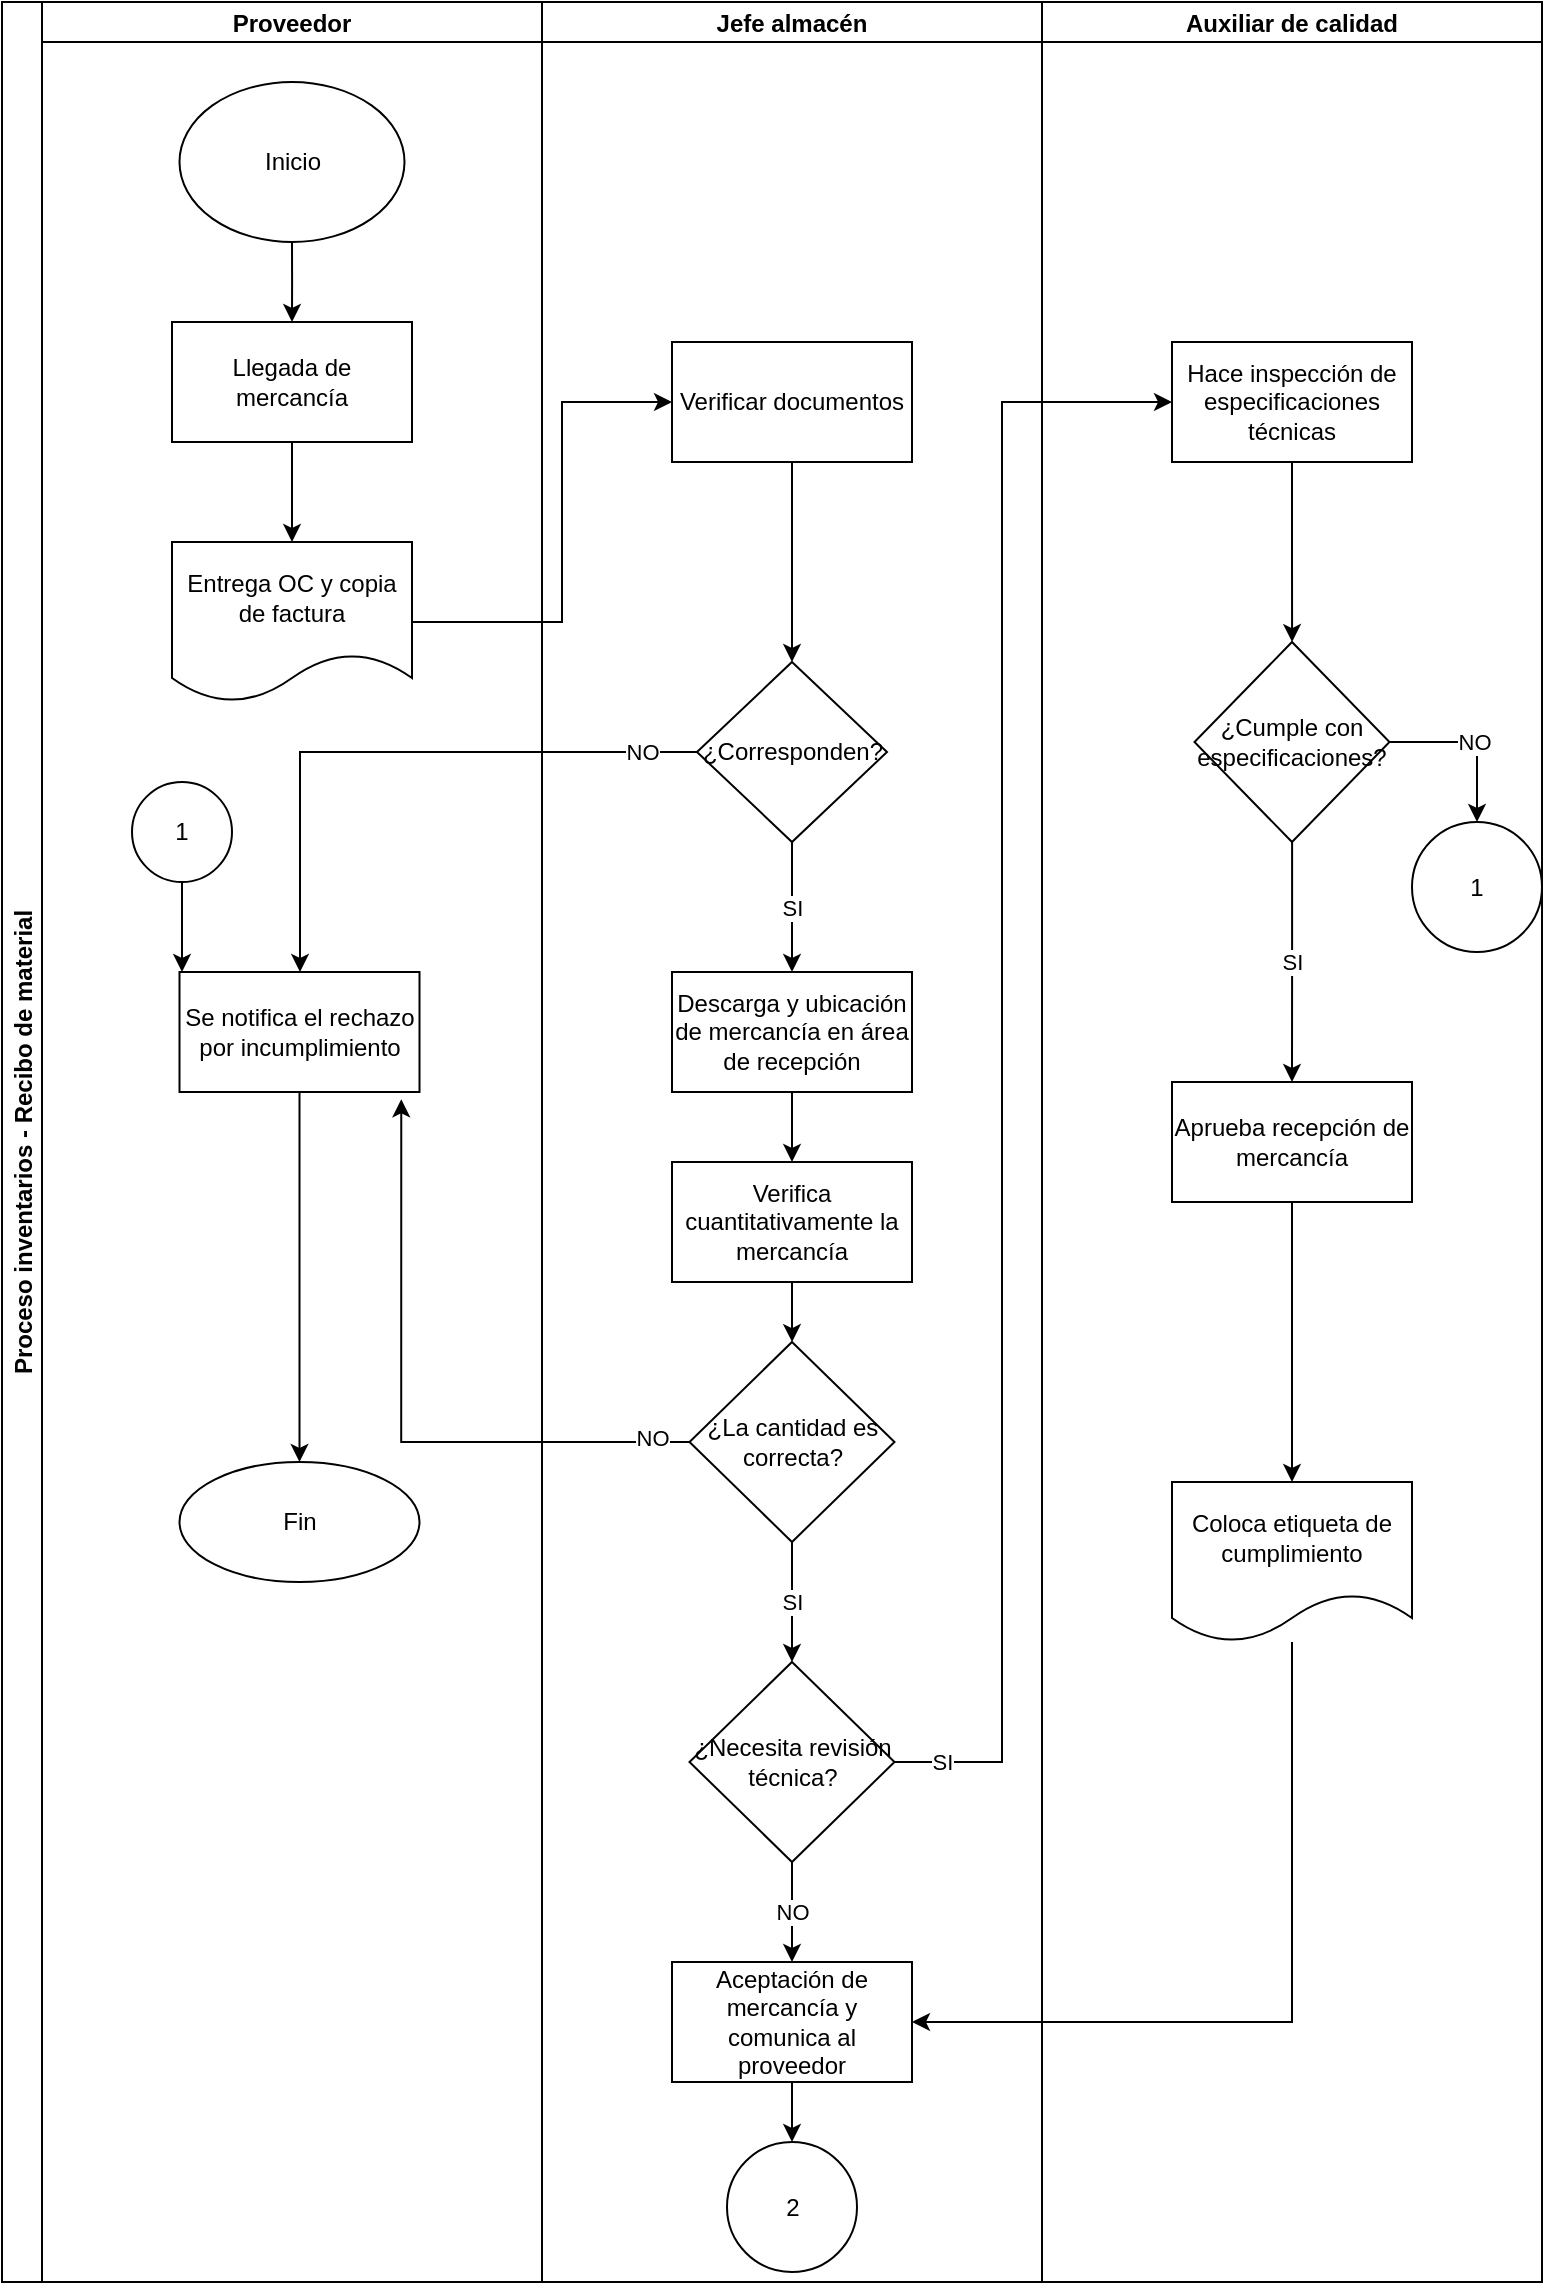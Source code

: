 <mxfile version="18.0.7" type="github" pages="2">
  <diagram id="NAEZ8g8IM0M3P9Sj0p2i" name="Page-1">
    <mxGraphModel dx="1278" dy="539" grid="1" gridSize="10" guides="1" tooltips="1" connect="1" arrows="1" fold="1" page="1" pageScale="1" pageWidth="827" pageHeight="1169" math="0" shadow="0">
      <root>
        <mxCell id="0" />
        <mxCell id="1" parent="0" />
        <mxCell id="9yOPclrMcw7QnsK9AsFP-1" value="Proceso inventarios - Recibo de material" style="swimlane;childLayout=stackLayout;resizeParent=1;resizeParentMax=0;startSize=20;horizontal=0;horizontalStack=1;" vertex="1" parent="1">
          <mxGeometry x="80" y="60" width="770" height="1140" as="geometry" />
        </mxCell>
        <mxCell id="9yOPclrMcw7QnsK9AsFP-2" value="Proveedor" style="swimlane;startSize=20;" vertex="1" parent="9yOPclrMcw7QnsK9AsFP-1">
          <mxGeometry x="20" width="250" height="1140" as="geometry" />
        </mxCell>
        <mxCell id="9yOPclrMcw7QnsK9AsFP-3" value="Inicio" style="ellipse;whiteSpace=wrap;html=1;" vertex="1" parent="9yOPclrMcw7QnsK9AsFP-2">
          <mxGeometry x="68.75" y="40" width="112.5" height="80" as="geometry" />
        </mxCell>
        <mxCell id="9yOPclrMcw7QnsK9AsFP-4" value="" style="edgeStyle=orthogonalEdgeStyle;rounded=0;orthogonalLoop=1;jettySize=auto;html=1;" edge="1" parent="9yOPclrMcw7QnsK9AsFP-2" source="9yOPclrMcw7QnsK9AsFP-5" target="9yOPclrMcw7QnsK9AsFP-7">
          <mxGeometry relative="1" as="geometry" />
        </mxCell>
        <mxCell id="9yOPclrMcw7QnsK9AsFP-5" value="Llegada de mercancía" style="whiteSpace=wrap;html=1;" vertex="1" parent="9yOPclrMcw7QnsK9AsFP-2">
          <mxGeometry x="65" y="160" width="120" height="60" as="geometry" />
        </mxCell>
        <mxCell id="9yOPclrMcw7QnsK9AsFP-6" value="" style="edgeStyle=orthogonalEdgeStyle;rounded=0;orthogonalLoop=1;jettySize=auto;html=1;" edge="1" parent="9yOPclrMcw7QnsK9AsFP-2" source="9yOPclrMcw7QnsK9AsFP-3" target="9yOPclrMcw7QnsK9AsFP-5">
          <mxGeometry relative="1" as="geometry" />
        </mxCell>
        <mxCell id="9yOPclrMcw7QnsK9AsFP-7" value="Entrega OC y copia de factura" style="shape=document;whiteSpace=wrap;html=1;boundedLbl=1;" vertex="1" parent="9yOPclrMcw7QnsK9AsFP-2">
          <mxGeometry x="65" y="270" width="120" height="80" as="geometry" />
        </mxCell>
        <mxCell id="9yOPclrMcw7QnsK9AsFP-8" value="Se notifica el rechazo por incumplimiento" style="whiteSpace=wrap;html=1;" vertex="1" parent="9yOPclrMcw7QnsK9AsFP-2">
          <mxGeometry x="68.75" y="485" width="120" height="60" as="geometry" />
        </mxCell>
        <mxCell id="9yOPclrMcw7QnsK9AsFP-9" value="" style="edgeStyle=orthogonalEdgeStyle;rounded=0;orthogonalLoop=1;jettySize=auto;html=1;" edge="1" parent="9yOPclrMcw7QnsK9AsFP-2" source="9yOPclrMcw7QnsK9AsFP-10" target="9yOPclrMcw7QnsK9AsFP-8">
          <mxGeometry relative="1" as="geometry">
            <Array as="points">
              <mxPoint x="70" y="470" />
              <mxPoint x="70" y="470" />
            </Array>
          </mxGeometry>
        </mxCell>
        <mxCell id="9yOPclrMcw7QnsK9AsFP-10" value="1" style="ellipse;whiteSpace=wrap;html=1;aspect=fixed;" vertex="1" parent="9yOPclrMcw7QnsK9AsFP-2">
          <mxGeometry x="45" y="390" width="50" height="50" as="geometry" />
        </mxCell>
        <mxCell id="9yOPclrMcw7QnsK9AsFP-44" value="Fin" style="ellipse;whiteSpace=wrap;html=1;" vertex="1" parent="9yOPclrMcw7QnsK9AsFP-2">
          <mxGeometry x="68.75" y="730" width="120" height="60" as="geometry" />
        </mxCell>
        <mxCell id="9yOPclrMcw7QnsK9AsFP-45" value="" style="edgeStyle=orthogonalEdgeStyle;rounded=0;orthogonalLoop=1;jettySize=auto;html=1;" edge="1" parent="9yOPclrMcw7QnsK9AsFP-2" source="9yOPclrMcw7QnsK9AsFP-8" target="9yOPclrMcw7QnsK9AsFP-44">
          <mxGeometry relative="1" as="geometry" />
        </mxCell>
        <mxCell id="9yOPclrMcw7QnsK9AsFP-11" value="Jefe almacén" style="swimlane;startSize=20;" vertex="1" parent="9yOPclrMcw7QnsK9AsFP-1">
          <mxGeometry x="270" width="250" height="1140" as="geometry" />
        </mxCell>
        <mxCell id="9yOPclrMcw7QnsK9AsFP-12" value="" style="edgeStyle=orthogonalEdgeStyle;rounded=0;orthogonalLoop=1;jettySize=auto;html=1;" edge="1" parent="9yOPclrMcw7QnsK9AsFP-11" source="9yOPclrMcw7QnsK9AsFP-13" target="9yOPclrMcw7QnsK9AsFP-14">
          <mxGeometry relative="1" as="geometry" />
        </mxCell>
        <mxCell id="9yOPclrMcw7QnsK9AsFP-13" value="Verificar documentos" style="whiteSpace=wrap;html=1;" vertex="1" parent="9yOPclrMcw7QnsK9AsFP-11">
          <mxGeometry x="65" y="170" width="120" height="60" as="geometry" />
        </mxCell>
        <mxCell id="9yOPclrMcw7QnsK9AsFP-14" value="¿Corresponden?" style="rhombus;whiteSpace=wrap;html=1;" vertex="1" parent="9yOPclrMcw7QnsK9AsFP-11">
          <mxGeometry x="77.5" y="330" width="95" height="90" as="geometry" />
        </mxCell>
        <mxCell id="9yOPclrMcw7QnsK9AsFP-47" style="edgeStyle=orthogonalEdgeStyle;rounded=0;orthogonalLoop=1;jettySize=auto;html=1;" edge="1" parent="9yOPclrMcw7QnsK9AsFP-11" source="9yOPclrMcw7QnsK9AsFP-16" target="9yOPclrMcw7QnsK9AsFP-21">
          <mxGeometry relative="1" as="geometry" />
        </mxCell>
        <mxCell id="9yOPclrMcw7QnsK9AsFP-16" value="Descarga y ubicación de mercancía en área de recepción" style="whiteSpace=wrap;html=1;" vertex="1" parent="9yOPclrMcw7QnsK9AsFP-11">
          <mxGeometry x="65" y="485" width="120" height="60" as="geometry" />
        </mxCell>
        <mxCell id="9yOPclrMcw7QnsK9AsFP-17" value="SI" style="edgeStyle=orthogonalEdgeStyle;rounded=0;orthogonalLoop=1;jettySize=auto;html=1;" edge="1" parent="9yOPclrMcw7QnsK9AsFP-11" source="9yOPclrMcw7QnsK9AsFP-14" target="9yOPclrMcw7QnsK9AsFP-16">
          <mxGeometry relative="1" as="geometry" />
        </mxCell>
        <mxCell id="9yOPclrMcw7QnsK9AsFP-20" value="" style="edgeStyle=orthogonalEdgeStyle;rounded=0;orthogonalLoop=1;jettySize=auto;html=1;" edge="1" parent="9yOPclrMcw7QnsK9AsFP-11" source="9yOPclrMcw7QnsK9AsFP-21" target="9yOPclrMcw7QnsK9AsFP-23">
          <mxGeometry relative="1" as="geometry" />
        </mxCell>
        <mxCell id="9yOPclrMcw7QnsK9AsFP-21" value="Verifica cuantitativamente la mercancía" style="whiteSpace=wrap;html=1;" vertex="1" parent="9yOPclrMcw7QnsK9AsFP-11">
          <mxGeometry x="65" y="580" width="120" height="60" as="geometry" />
        </mxCell>
        <mxCell id="9yOPclrMcw7QnsK9AsFP-22" value="NO" style="edgeStyle=orthogonalEdgeStyle;rounded=0;orthogonalLoop=1;jettySize=auto;html=1;exitX=0.5;exitY=1;exitDx=0;exitDy=0;" edge="1" parent="9yOPclrMcw7QnsK9AsFP-11" source="9yOPclrMcw7QnsK9AsFP-46" target="9yOPclrMcw7QnsK9AsFP-25">
          <mxGeometry relative="1" as="geometry" />
        </mxCell>
        <mxCell id="9yOPclrMcw7QnsK9AsFP-48" value="SI" style="edgeStyle=orthogonalEdgeStyle;rounded=0;orthogonalLoop=1;jettySize=auto;html=1;" edge="1" parent="9yOPclrMcw7QnsK9AsFP-11" source="9yOPclrMcw7QnsK9AsFP-23" target="9yOPclrMcw7QnsK9AsFP-46">
          <mxGeometry relative="1" as="geometry" />
        </mxCell>
        <mxCell id="9yOPclrMcw7QnsK9AsFP-23" value="¿La cantidad es correcta?" style="rhombus;whiteSpace=wrap;html=1;" vertex="1" parent="9yOPclrMcw7QnsK9AsFP-11">
          <mxGeometry x="73.75" y="670" width="102.5" height="100" as="geometry" />
        </mxCell>
        <mxCell id="9yOPclrMcw7QnsK9AsFP-24" value="" style="edgeStyle=orthogonalEdgeStyle;rounded=0;orthogonalLoop=1;jettySize=auto;html=1;entryX=0.5;entryY=0;entryDx=0;entryDy=0;" edge="1" parent="9yOPclrMcw7QnsK9AsFP-11" source="9yOPclrMcw7QnsK9AsFP-25" target="9yOPclrMcw7QnsK9AsFP-26">
          <mxGeometry relative="1" as="geometry">
            <mxPoint x="125" y="1060" as="targetPoint" />
          </mxGeometry>
        </mxCell>
        <mxCell id="9yOPclrMcw7QnsK9AsFP-25" value="Aceptación de mercancía y comunica al proveedor" style="whiteSpace=wrap;html=1;" vertex="1" parent="9yOPclrMcw7QnsK9AsFP-11">
          <mxGeometry x="65" y="980" width="120" height="60" as="geometry" />
        </mxCell>
        <mxCell id="9yOPclrMcw7QnsK9AsFP-26" value="2" style="ellipse;whiteSpace=wrap;html=1;aspect=fixed;" vertex="1" parent="9yOPclrMcw7QnsK9AsFP-11">
          <mxGeometry x="92.5" y="1070" width="65" height="65" as="geometry" />
        </mxCell>
        <mxCell id="9yOPclrMcw7QnsK9AsFP-46" value="¿Necesita revisión técnica?" style="rhombus;whiteSpace=wrap;html=1;" vertex="1" parent="9yOPclrMcw7QnsK9AsFP-11">
          <mxGeometry x="73.75" y="830" width="102.5" height="100" as="geometry" />
        </mxCell>
        <mxCell id="9yOPclrMcw7QnsK9AsFP-27" value="Auxiliar de calidad" style="swimlane;startSize=20;" vertex="1" parent="9yOPclrMcw7QnsK9AsFP-1">
          <mxGeometry x="520" width="250" height="1140" as="geometry" />
        </mxCell>
        <mxCell id="9yOPclrMcw7QnsK9AsFP-28" value="Hace inspección de especificaciones técnicas" style="whiteSpace=wrap;html=1;" vertex="1" parent="9yOPclrMcw7QnsK9AsFP-27">
          <mxGeometry x="65" y="170" width="120" height="60" as="geometry" />
        </mxCell>
        <mxCell id="9yOPclrMcw7QnsK9AsFP-29" value="NO" style="edgeStyle=orthogonalEdgeStyle;rounded=0;orthogonalLoop=1;jettySize=auto;html=1;entryX=0.5;entryY=0;entryDx=0;entryDy=0;" edge="1" parent="9yOPclrMcw7QnsK9AsFP-27" source="9yOPclrMcw7QnsK9AsFP-30" target="9yOPclrMcw7QnsK9AsFP-32">
          <mxGeometry relative="1" as="geometry">
            <Array as="points">
              <mxPoint x="218" y="370" />
            </Array>
          </mxGeometry>
        </mxCell>
        <mxCell id="9yOPclrMcw7QnsK9AsFP-30" value="¿Cumple con especificaciones?" style="rhombus;whiteSpace=wrap;html=1;" vertex="1" parent="9yOPclrMcw7QnsK9AsFP-27">
          <mxGeometry x="76.25" y="320" width="97.5" height="100" as="geometry" />
        </mxCell>
        <mxCell id="9yOPclrMcw7QnsK9AsFP-31" value="" style="edgeStyle=orthogonalEdgeStyle;rounded=0;orthogonalLoop=1;jettySize=auto;html=1;" edge="1" parent="9yOPclrMcw7QnsK9AsFP-27" source="9yOPclrMcw7QnsK9AsFP-28" target="9yOPclrMcw7QnsK9AsFP-30">
          <mxGeometry relative="1" as="geometry" />
        </mxCell>
        <mxCell id="9yOPclrMcw7QnsK9AsFP-32" value="1" style="ellipse;whiteSpace=wrap;html=1;aspect=fixed;" vertex="1" parent="9yOPclrMcw7QnsK9AsFP-27">
          <mxGeometry x="185" y="410" width="65" height="65" as="geometry" />
        </mxCell>
        <mxCell id="9yOPclrMcw7QnsK9AsFP-33" value="Coloca etiqueta de cumplimiento" style="shape=document;whiteSpace=wrap;html=1;boundedLbl=1;" vertex="1" parent="9yOPclrMcw7QnsK9AsFP-27">
          <mxGeometry x="65" y="740" width="120" height="80" as="geometry" />
        </mxCell>
        <mxCell id="9yOPclrMcw7QnsK9AsFP-34" value="NO" style="edgeStyle=orthogonalEdgeStyle;rounded=0;orthogonalLoop=1;jettySize=auto;html=1;exitX=0;exitY=0.5;exitDx=0;exitDy=0;" edge="1" parent="9yOPclrMcw7QnsK9AsFP-1" source="9yOPclrMcw7QnsK9AsFP-14" target="9yOPclrMcw7QnsK9AsFP-8">
          <mxGeometry x="-0.819" relative="1" as="geometry">
            <Array as="points">
              <mxPoint x="149" y="375" />
            </Array>
            <mxPoint as="offset" />
          </mxGeometry>
        </mxCell>
        <mxCell id="9yOPclrMcw7QnsK9AsFP-35" style="edgeStyle=orthogonalEdgeStyle;rounded=0;orthogonalLoop=1;jettySize=auto;html=1;exitX=1;exitY=0.5;exitDx=0;exitDy=0;entryX=0;entryY=0.5;entryDx=0;entryDy=0;" edge="1" parent="9yOPclrMcw7QnsK9AsFP-1" source="9yOPclrMcw7QnsK9AsFP-7" target="9yOPclrMcw7QnsK9AsFP-13">
          <mxGeometry relative="1" as="geometry">
            <Array as="points">
              <mxPoint x="280" y="310" />
              <mxPoint x="280" y="200" />
            </Array>
          </mxGeometry>
        </mxCell>
        <mxCell id="9yOPclrMcw7QnsK9AsFP-38" style="edgeStyle=orthogonalEdgeStyle;rounded=0;orthogonalLoop=1;jettySize=auto;html=1;entryX=0.924;entryY=1.061;entryDx=0;entryDy=0;entryPerimeter=0;" edge="1" parent="9yOPclrMcw7QnsK9AsFP-1" source="9yOPclrMcw7QnsK9AsFP-23" target="9yOPclrMcw7QnsK9AsFP-8">
          <mxGeometry relative="1" as="geometry" />
        </mxCell>
        <mxCell id="9yOPclrMcw7QnsK9AsFP-39" value="NO" style="edgeLabel;html=1;align=center;verticalAlign=middle;resizable=0;points=[];" vertex="1" connectable="0" parent="9yOPclrMcw7QnsK9AsFP-38">
          <mxGeometry x="-0.879" y="-2" relative="1" as="geometry">
            <mxPoint as="offset" />
          </mxGeometry>
        </mxCell>
        <mxCell id="9yOPclrMcw7QnsK9AsFP-40" style="edgeStyle=orthogonalEdgeStyle;rounded=0;orthogonalLoop=1;jettySize=auto;html=1;entryX=1;entryY=0.5;entryDx=0;entryDy=0;" edge="1" parent="9yOPclrMcw7QnsK9AsFP-1" source="9yOPclrMcw7QnsK9AsFP-33" target="9yOPclrMcw7QnsK9AsFP-25">
          <mxGeometry relative="1" as="geometry">
            <Array as="points">
              <mxPoint x="645" y="1010" />
            </Array>
          </mxGeometry>
        </mxCell>
        <mxCell id="9yOPclrMcw7QnsK9AsFP-49" value="SI" style="edgeStyle=orthogonalEdgeStyle;rounded=0;orthogonalLoop=1;jettySize=auto;html=1;exitX=1;exitY=0.5;exitDx=0;exitDy=0;entryX=0;entryY=0.5;entryDx=0;entryDy=0;" edge="1" parent="9yOPclrMcw7QnsK9AsFP-1" source="9yOPclrMcw7QnsK9AsFP-46" target="9yOPclrMcw7QnsK9AsFP-28">
          <mxGeometry x="-0.942" relative="1" as="geometry">
            <Array as="points">
              <mxPoint x="500" y="880" />
              <mxPoint x="500" y="200" />
            </Array>
            <mxPoint as="offset" />
          </mxGeometry>
        </mxCell>
        <mxCell id="9yOPclrMcw7QnsK9AsFP-41" value="" style="edgeStyle=orthogonalEdgeStyle;rounded=0;orthogonalLoop=1;jettySize=auto;html=1;" edge="1" parent="1" source="9yOPclrMcw7QnsK9AsFP-42" target="9yOPclrMcw7QnsK9AsFP-33">
          <mxGeometry relative="1" as="geometry" />
        </mxCell>
        <mxCell id="9yOPclrMcw7QnsK9AsFP-42" value="Aprueba recepción de mercancía" style="whiteSpace=wrap;html=1;" vertex="1" parent="1">
          <mxGeometry x="665" y="600" width="120" height="60" as="geometry" />
        </mxCell>
        <mxCell id="9yOPclrMcw7QnsK9AsFP-43" value="SI" style="edgeStyle=orthogonalEdgeStyle;rounded=0;orthogonalLoop=1;jettySize=auto;html=1;" edge="1" parent="1" source="9yOPclrMcw7QnsK9AsFP-30" target="9yOPclrMcw7QnsK9AsFP-42">
          <mxGeometry relative="1" as="geometry" />
        </mxCell>
      </root>
    </mxGraphModel>
  </diagram>
  <diagram name="Page-2" id="AdKIpGKvNYz6dEXDQnyk">
    <mxGraphModel dx="1278" dy="539" grid="1" gridSize="10" guides="1" tooltips="1" connect="1" arrows="1" fold="1" page="1" pageScale="1" pageWidth="827" pageHeight="1169" math="0" shadow="0">
      <root>
        <mxCell id="0" />
        <mxCell id="1" parent="0" />
        <mxCell id="ayZ2iCyhxGKRSi2Dpl_o-1" value="Proceso inventarios - Recibo de material" style="swimlane;childLayout=stackLayout;resizeParent=1;resizeParentMax=0;startSize=20;horizontal=0;horizontalStack=1;" parent="1" vertex="1">
          <mxGeometry x="40" y="20" width="770" height="1140" as="geometry" />
        </mxCell>
        <mxCell id="ayZ2iCyhxGKRSi2Dpl_o-2" value="Proveedor" style="swimlane;startSize=20;" parent="ayZ2iCyhxGKRSi2Dpl_o-1" vertex="1">
          <mxGeometry x="20" width="250" height="1140" as="geometry" />
        </mxCell>
        <mxCell id="ayZ2iCyhxGKRSi2Dpl_o-11" value="Jefe almacén" style="swimlane;startSize=20;" parent="ayZ2iCyhxGKRSi2Dpl_o-1" vertex="1">
          <mxGeometry x="270" width="250" height="1140" as="geometry" />
        </mxCell>
        <mxCell id="ayZ2iCyhxGKRSi2Dpl_o-41" value="Registro de entrada de mercancías" style="shape=document;whiteSpace=wrap;html=1;boundedLbl=1;" parent="ayZ2iCyhxGKRSi2Dpl_o-11" vertex="1">
          <mxGeometry x="65" y="120" width="120" height="80" as="geometry" />
        </mxCell>
        <mxCell id="CjdfbAL-eO82W5pllThL-2" value="" style="edgeStyle=orthogonalEdgeStyle;rounded=0;orthogonalLoop=1;jettySize=auto;html=1;" parent="ayZ2iCyhxGKRSi2Dpl_o-11" source="CjdfbAL-eO82W5pllThL-1" target="ayZ2iCyhxGKRSi2Dpl_o-41" edge="1">
          <mxGeometry relative="1" as="geometry" />
        </mxCell>
        <mxCell id="CjdfbAL-eO82W5pllThL-1" value="2" style="ellipse;whiteSpace=wrap;html=1;aspect=fixed;" parent="ayZ2iCyhxGKRSi2Dpl_o-11" vertex="1">
          <mxGeometry x="92.5" y="30" width="65" height="65" as="geometry" />
        </mxCell>
        <mxCell id="imoFRnsPMeE2F3E3_VTV-3" value="Imprime por duplicado la&lt;br&gt;entrada y sella" style="shape=document;whiteSpace=wrap;html=1;boundedLbl=1;" parent="ayZ2iCyhxGKRSi2Dpl_o-11" vertex="1">
          <mxGeometry x="65" y="230" width="120" height="80" as="geometry" />
        </mxCell>
        <mxCell id="imoFRnsPMeE2F3E3_VTV-4" value="" style="edgeStyle=orthogonalEdgeStyle;rounded=0;orthogonalLoop=1;jettySize=auto;html=1;" parent="ayZ2iCyhxGKRSi2Dpl_o-11" source="ayZ2iCyhxGKRSi2Dpl_o-41" target="imoFRnsPMeE2F3E3_VTV-3" edge="1">
          <mxGeometry relative="1" as="geometry" />
        </mxCell>
        <mxCell id="imoFRnsPMeE2F3E3_VTV-5" value="Archiva documento físico en expediente" style="whiteSpace=wrap;html=1;" parent="ayZ2iCyhxGKRSi2Dpl_o-11" vertex="1">
          <mxGeometry x="65" y="340" width="120" height="60" as="geometry" />
        </mxCell>
        <mxCell id="imoFRnsPMeE2F3E3_VTV-6" value="" style="edgeStyle=orthogonalEdgeStyle;rounded=0;orthogonalLoop=1;jettySize=auto;html=1;" parent="ayZ2iCyhxGKRSi2Dpl_o-11" source="imoFRnsPMeE2F3E3_VTV-3" target="imoFRnsPMeE2F3E3_VTV-5" edge="1">
          <mxGeometry relative="1" as="geometry" />
        </mxCell>
        <mxCell id="ayZ2iCyhxGKRSi2Dpl_o-27" value="Auxiliar de calidad" style="swimlane;startSize=20;" parent="ayZ2iCyhxGKRSi2Dpl_o-1" vertex="1">
          <mxGeometry x="520" width="250" height="1140" as="geometry" />
        </mxCell>
        <mxCell id="imoFRnsPMeE2F3E3_VTV-7" value="Fín" style="ellipse;whiteSpace=wrap;html=1;" parent="1" vertex="1">
          <mxGeometry x="375" y="500" width="120" height="60" as="geometry" />
        </mxCell>
        <mxCell id="imoFRnsPMeE2F3E3_VTV-8" value="" style="edgeStyle=orthogonalEdgeStyle;rounded=0;orthogonalLoop=1;jettySize=auto;html=1;" parent="1" source="imoFRnsPMeE2F3E3_VTV-5" target="imoFRnsPMeE2F3E3_VTV-7" edge="1">
          <mxGeometry relative="1" as="geometry" />
        </mxCell>
      </root>
    </mxGraphModel>
  </diagram>
</mxfile>
